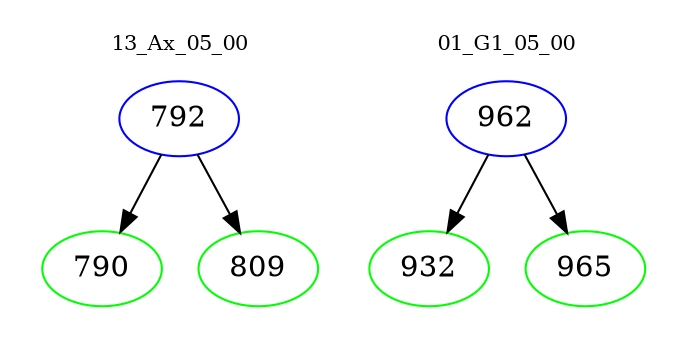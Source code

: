 digraph{
subgraph cluster_0 {
color = white
label = "13_Ax_05_00";
fontsize=10;
T0_792 [label="792", color="blue"]
T0_792 -> T0_790 [color="black"]
T0_790 [label="790", color="green"]
T0_792 -> T0_809 [color="black"]
T0_809 [label="809", color="green"]
}
subgraph cluster_1 {
color = white
label = "01_G1_05_00";
fontsize=10;
T1_962 [label="962", color="blue"]
T1_962 -> T1_932 [color="black"]
T1_932 [label="932", color="green"]
T1_962 -> T1_965 [color="black"]
T1_965 [label="965", color="green"]
}
}
